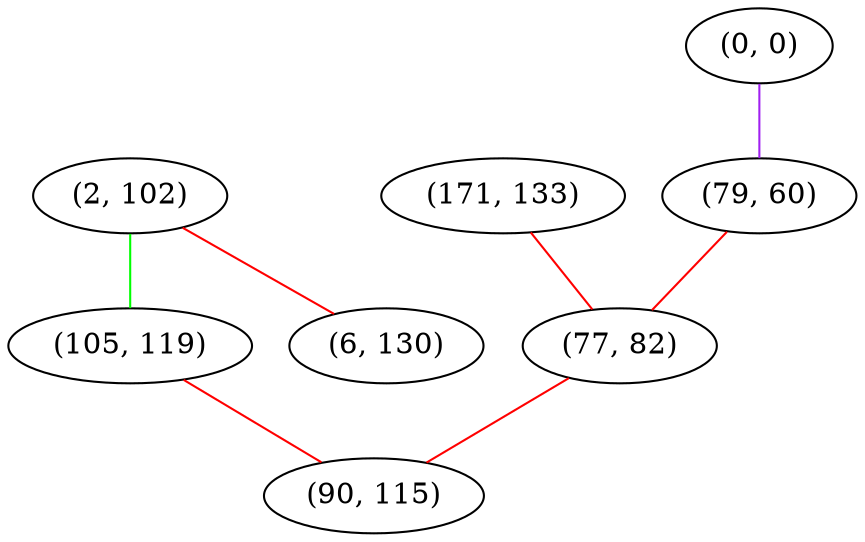 graph "" {
"(2, 102)";
"(171, 133)";
"(0, 0)";
"(105, 119)";
"(79, 60)";
"(6, 130)";
"(77, 82)";
"(90, 115)";
"(2, 102)" -- "(6, 130)"  [color=red, key=0, weight=1];
"(2, 102)" -- "(105, 119)"  [color=green, key=0, weight=2];
"(171, 133)" -- "(77, 82)"  [color=red, key=0, weight=1];
"(0, 0)" -- "(79, 60)"  [color=purple, key=0, weight=4];
"(105, 119)" -- "(90, 115)"  [color=red, key=0, weight=1];
"(79, 60)" -- "(77, 82)"  [color=red, key=0, weight=1];
"(77, 82)" -- "(90, 115)"  [color=red, key=0, weight=1];
}

